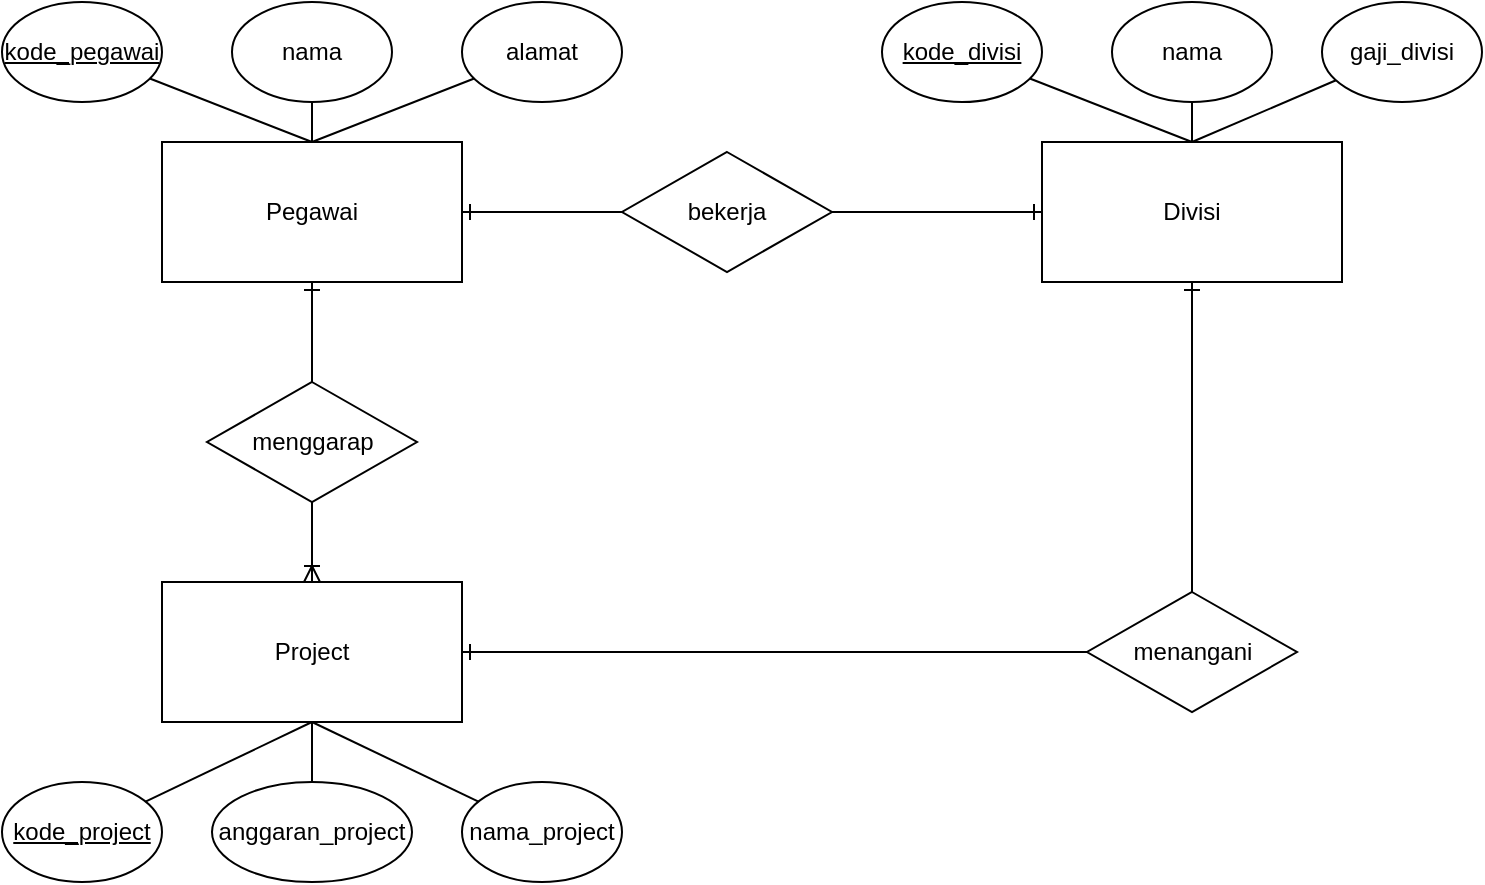 <mxfile version="24.5.4" type="device">
  <diagram name="Page-1" id="U4lsj-YfNaRnEZjGEMO7">
    <mxGraphModel dx="1588" dy="908" grid="1" gridSize="10" guides="1" tooltips="1" connect="1" arrows="1" fold="1" page="1" pageScale="1" pageWidth="1100" pageHeight="850" math="0" shadow="0">
      <root>
        <mxCell id="0" />
        <mxCell id="1" parent="0" />
        <mxCell id="kCCZZ7Ucuncl2e799Scy-2" value="Pegawai" style="rounded=0;whiteSpace=wrap;html=1;" vertex="1" parent="1">
          <mxGeometry x="260" y="250" width="150" height="70" as="geometry" />
        </mxCell>
        <mxCell id="kCCZZ7Ucuncl2e799Scy-5" value="Project" style="rounded=0;whiteSpace=wrap;html=1;" vertex="1" parent="1">
          <mxGeometry x="260" y="470" width="150" height="70" as="geometry" />
        </mxCell>
        <mxCell id="kCCZZ7Ucuncl2e799Scy-6" value="Divisi" style="rounded=0;whiteSpace=wrap;html=1;" vertex="1" parent="1">
          <mxGeometry x="700" y="250" width="150" height="70" as="geometry" />
        </mxCell>
        <mxCell id="kCCZZ7Ucuncl2e799Scy-7" value="&lt;u&gt;kode_divisi&lt;/u&gt;" style="ellipse;whiteSpace=wrap;html=1;" vertex="1" parent="1">
          <mxGeometry x="620" y="180" width="80" height="50" as="geometry" />
        </mxCell>
        <mxCell id="kCCZZ7Ucuncl2e799Scy-8" value="&lt;u&gt;kode_pegawai&lt;/u&gt;" style="ellipse;whiteSpace=wrap;html=1;" vertex="1" parent="1">
          <mxGeometry x="180" y="180" width="80" height="50" as="geometry" />
        </mxCell>
        <mxCell id="kCCZZ7Ucuncl2e799Scy-9" value="&lt;u&gt;kode_project&lt;/u&gt;" style="ellipse;whiteSpace=wrap;html=1;" vertex="1" parent="1">
          <mxGeometry x="180" y="570" width="80" height="50" as="geometry" />
        </mxCell>
        <mxCell id="kCCZZ7Ucuncl2e799Scy-10" value="nama" style="ellipse;whiteSpace=wrap;html=1;" vertex="1" parent="1">
          <mxGeometry x="295" y="180" width="80" height="50" as="geometry" />
        </mxCell>
        <mxCell id="kCCZZ7Ucuncl2e799Scy-13" value="alamat" style="ellipse;whiteSpace=wrap;html=1;" vertex="1" parent="1">
          <mxGeometry x="410" y="180" width="80" height="50" as="geometry" />
        </mxCell>
        <mxCell id="kCCZZ7Ucuncl2e799Scy-14" value="gaji_divisi" style="ellipse;whiteSpace=wrap;html=1;" vertex="1" parent="1">
          <mxGeometry x="840" y="180" width="80" height="50" as="geometry" />
        </mxCell>
        <mxCell id="kCCZZ7Ucuncl2e799Scy-15" value="nama" style="ellipse;whiteSpace=wrap;html=1;" vertex="1" parent="1">
          <mxGeometry x="735" y="180" width="80" height="50" as="geometry" />
        </mxCell>
        <mxCell id="kCCZZ7Ucuncl2e799Scy-16" value="nama_project" style="ellipse;whiteSpace=wrap;html=1;" vertex="1" parent="1">
          <mxGeometry x="410" y="570" width="80" height="50" as="geometry" />
        </mxCell>
        <mxCell id="kCCZZ7Ucuncl2e799Scy-17" value="anggaran_project" style="ellipse;whiteSpace=wrap;html=1;" vertex="1" parent="1">
          <mxGeometry x="285" y="570" width="100" height="50" as="geometry" />
        </mxCell>
        <mxCell id="kCCZZ7Ucuncl2e799Scy-18" value="menggarap" style="rhombus;whiteSpace=wrap;html=1;" vertex="1" parent="1">
          <mxGeometry x="282.5" y="370" width="105" height="60" as="geometry" />
        </mxCell>
        <mxCell id="kCCZZ7Ucuncl2e799Scy-19" value="bekerja" style="rhombus;whiteSpace=wrap;html=1;" vertex="1" parent="1">
          <mxGeometry x="490" y="255" width="105" height="60" as="geometry" />
        </mxCell>
        <mxCell id="kCCZZ7Ucuncl2e799Scy-20" value="menangani" style="rhombus;whiteSpace=wrap;html=1;" vertex="1" parent="1">
          <mxGeometry x="722.5" y="475" width="105" height="60" as="geometry" />
        </mxCell>
        <mxCell id="kCCZZ7Ucuncl2e799Scy-21" value="" style="endArrow=none;html=1;rounded=0;entryX=0;entryY=0.5;entryDx=0;entryDy=0;exitX=1;exitY=0.5;exitDx=0;exitDy=0;startArrow=ERone;startFill=0;" edge="1" parent="1" source="kCCZZ7Ucuncl2e799Scy-2" target="kCCZZ7Ucuncl2e799Scy-19">
          <mxGeometry width="50" height="50" relative="1" as="geometry">
            <mxPoint x="460" y="310" as="sourcePoint" />
            <mxPoint x="510" y="260" as="targetPoint" />
          </mxGeometry>
        </mxCell>
        <mxCell id="kCCZZ7Ucuncl2e799Scy-22" value="" style="endArrow=ERone;html=1;rounded=0;entryX=0;entryY=0.5;entryDx=0;entryDy=0;exitX=1;exitY=0.5;exitDx=0;exitDy=0;endFill=0;" edge="1" parent="1" source="kCCZZ7Ucuncl2e799Scy-19" target="kCCZZ7Ucuncl2e799Scy-6">
          <mxGeometry width="50" height="50" relative="1" as="geometry">
            <mxPoint x="690" y="320" as="sourcePoint" />
            <mxPoint x="790" y="280" as="targetPoint" />
          </mxGeometry>
        </mxCell>
        <mxCell id="kCCZZ7Ucuncl2e799Scy-23" value="" style="endArrow=none;html=1;rounded=0;entryX=0.5;entryY=0;entryDx=0;entryDy=0;exitX=0.5;exitY=1;exitDx=0;exitDy=0;endFill=0;startArrow=ERone;startFill=0;" edge="1" parent="1" source="kCCZZ7Ucuncl2e799Scy-2" target="kCCZZ7Ucuncl2e799Scy-18">
          <mxGeometry width="50" height="50" relative="1" as="geometry">
            <mxPoint x="430" y="305" as="sourcePoint" />
            <mxPoint x="580" y="305" as="targetPoint" />
          </mxGeometry>
        </mxCell>
        <mxCell id="kCCZZ7Ucuncl2e799Scy-24" value="" style="endArrow=ERoneToMany;html=1;rounded=0;entryX=0.5;entryY=0;entryDx=0;entryDy=0;exitX=0.5;exitY=1;exitDx=0;exitDy=0;endFill=0;" edge="1" parent="1" source="kCCZZ7Ucuncl2e799Scy-18" target="kCCZZ7Ucuncl2e799Scy-5">
          <mxGeometry width="50" height="50" relative="1" as="geometry">
            <mxPoint x="440" y="315" as="sourcePoint" />
            <mxPoint x="590" y="315" as="targetPoint" />
          </mxGeometry>
        </mxCell>
        <mxCell id="kCCZZ7Ucuncl2e799Scy-25" value="" style="endArrow=none;html=1;rounded=0;entryX=0;entryY=0.5;entryDx=0;entryDy=0;exitX=1;exitY=0.5;exitDx=0;exitDy=0;startArrow=ERone;startFill=0;" edge="1" parent="1" source="kCCZZ7Ucuncl2e799Scy-5" target="kCCZZ7Ucuncl2e799Scy-20">
          <mxGeometry width="50" height="50" relative="1" as="geometry">
            <mxPoint x="450" y="325" as="sourcePoint" />
            <mxPoint x="600" y="325" as="targetPoint" />
          </mxGeometry>
        </mxCell>
        <mxCell id="kCCZZ7Ucuncl2e799Scy-26" value="" style="endArrow=none;html=1;rounded=0;entryX=0.5;entryY=0;entryDx=0;entryDy=0;exitX=0.5;exitY=1;exitDx=0;exitDy=0;startArrow=ERone;startFill=0;" edge="1" parent="1" source="kCCZZ7Ucuncl2e799Scy-6" target="kCCZZ7Ucuncl2e799Scy-20">
          <mxGeometry width="50" height="50" relative="1" as="geometry">
            <mxPoint x="350" y="335" as="sourcePoint" />
            <mxPoint x="500" y="335" as="targetPoint" />
          </mxGeometry>
        </mxCell>
        <mxCell id="kCCZZ7Ucuncl2e799Scy-27" value="" style="endArrow=none;html=1;rounded=0;entryX=0.5;entryY=0;entryDx=0;entryDy=0;" edge="1" parent="1" source="kCCZZ7Ucuncl2e799Scy-8" target="kCCZZ7Ucuncl2e799Scy-2">
          <mxGeometry width="50" height="50" relative="1" as="geometry">
            <mxPoint x="470" y="345" as="sourcePoint" />
            <mxPoint x="620" y="345" as="targetPoint" />
          </mxGeometry>
        </mxCell>
        <mxCell id="kCCZZ7Ucuncl2e799Scy-28" value="" style="endArrow=none;html=1;rounded=0;entryX=0.5;entryY=0;entryDx=0;entryDy=0;" edge="1" parent="1" source="kCCZZ7Ucuncl2e799Scy-10" target="kCCZZ7Ucuncl2e799Scy-2">
          <mxGeometry width="50" height="50" relative="1" as="geometry">
            <mxPoint x="480" y="355" as="sourcePoint" />
            <mxPoint x="630" y="355" as="targetPoint" />
          </mxGeometry>
        </mxCell>
        <mxCell id="kCCZZ7Ucuncl2e799Scy-29" value="" style="endArrow=none;html=1;rounded=0;entryX=0.5;entryY=0;entryDx=0;entryDy=0;" edge="1" parent="1" source="kCCZZ7Ucuncl2e799Scy-13" target="kCCZZ7Ucuncl2e799Scy-2">
          <mxGeometry width="50" height="50" relative="1" as="geometry">
            <mxPoint x="490" y="365" as="sourcePoint" />
            <mxPoint x="640" y="365" as="targetPoint" />
          </mxGeometry>
        </mxCell>
        <mxCell id="kCCZZ7Ucuncl2e799Scy-30" value="" style="endArrow=none;html=1;rounded=0;entryX=0.5;entryY=1;entryDx=0;entryDy=0;" edge="1" parent="1" source="kCCZZ7Ucuncl2e799Scy-9" target="kCCZZ7Ucuncl2e799Scy-5">
          <mxGeometry width="50" height="50" relative="1" as="geometry">
            <mxPoint x="500" y="375" as="sourcePoint" />
            <mxPoint x="650" y="375" as="targetPoint" />
          </mxGeometry>
        </mxCell>
        <mxCell id="kCCZZ7Ucuncl2e799Scy-31" value="" style="endArrow=none;html=1;rounded=0;entryX=0.5;entryY=1;entryDx=0;entryDy=0;" edge="1" parent="1" source="kCCZZ7Ucuncl2e799Scy-17" target="kCCZZ7Ucuncl2e799Scy-5">
          <mxGeometry width="50" height="50" relative="1" as="geometry">
            <mxPoint x="510" y="385" as="sourcePoint" />
            <mxPoint x="660" y="385" as="targetPoint" />
          </mxGeometry>
        </mxCell>
        <mxCell id="kCCZZ7Ucuncl2e799Scy-32" value="" style="endArrow=none;html=1;rounded=0;entryX=0.5;entryY=1;entryDx=0;entryDy=0;" edge="1" parent="1" source="kCCZZ7Ucuncl2e799Scy-16" target="kCCZZ7Ucuncl2e799Scy-5">
          <mxGeometry width="50" height="50" relative="1" as="geometry">
            <mxPoint x="520" y="395" as="sourcePoint" />
            <mxPoint x="670" y="395" as="targetPoint" />
          </mxGeometry>
        </mxCell>
        <mxCell id="kCCZZ7Ucuncl2e799Scy-33" value="" style="endArrow=none;html=1;rounded=0;entryX=0.5;entryY=0;entryDx=0;entryDy=0;" edge="1" parent="1" source="kCCZZ7Ucuncl2e799Scy-7" target="kCCZZ7Ucuncl2e799Scy-6">
          <mxGeometry width="50" height="50" relative="1" as="geometry">
            <mxPoint x="420" y="405" as="sourcePoint" />
            <mxPoint x="570" y="405" as="targetPoint" />
          </mxGeometry>
        </mxCell>
        <mxCell id="kCCZZ7Ucuncl2e799Scy-34" value="" style="endArrow=none;html=1;rounded=0;entryX=0.5;entryY=0;entryDx=0;entryDy=0;" edge="1" parent="1" source="kCCZZ7Ucuncl2e799Scy-15" target="kCCZZ7Ucuncl2e799Scy-6">
          <mxGeometry width="50" height="50" relative="1" as="geometry">
            <mxPoint x="430" y="415" as="sourcePoint" />
            <mxPoint x="580" y="415" as="targetPoint" />
          </mxGeometry>
        </mxCell>
        <mxCell id="kCCZZ7Ucuncl2e799Scy-35" value="" style="endArrow=none;html=1;rounded=0;entryX=0.5;entryY=0;entryDx=0;entryDy=0;" edge="1" parent="1" source="kCCZZ7Ucuncl2e799Scy-14" target="kCCZZ7Ucuncl2e799Scy-6">
          <mxGeometry width="50" height="50" relative="1" as="geometry">
            <mxPoint x="440" y="425" as="sourcePoint" />
            <mxPoint x="590" y="425" as="targetPoint" />
          </mxGeometry>
        </mxCell>
      </root>
    </mxGraphModel>
  </diagram>
</mxfile>
